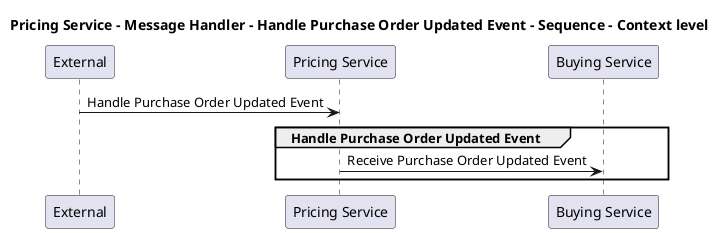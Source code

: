 @startuml

title Pricing Service - Message Handler - Handle Purchase Order Updated Event - Sequence - Context level

participant "External" as C4InterFlow.SoftwareSystems.ExternalSystem
participant "Pricing Service" as ECommercePlatform.SoftwareSystems.PricingService
participant "Buying Service" as ECommercePlatform.SoftwareSystems.BuyingService

C4InterFlow.SoftwareSystems.ExternalSystem -> ECommercePlatform.SoftwareSystems.PricingService : Handle Purchase Order Updated Event
group Handle Purchase Order Updated Event
ECommercePlatform.SoftwareSystems.PricingService -> ECommercePlatform.SoftwareSystems.BuyingService : Receive Purchase Order Updated Event
end


@enduml
